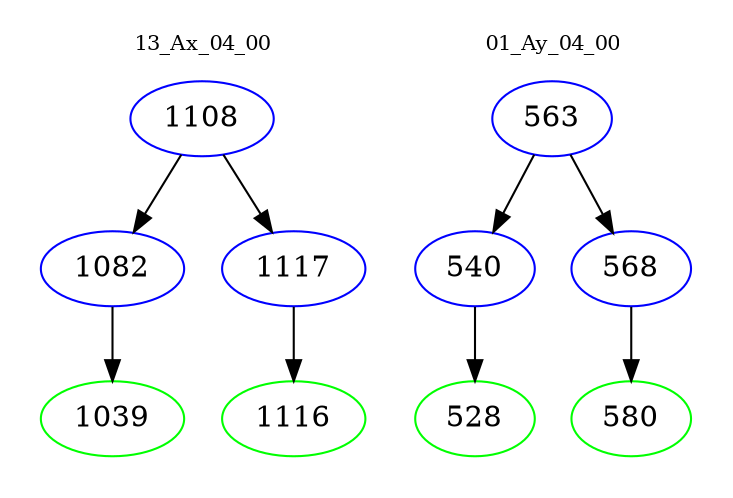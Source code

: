 digraph{
subgraph cluster_0 {
color = white
label = "13_Ax_04_00";
fontsize=10;
T0_1108 [label="1108", color="blue"]
T0_1108 -> T0_1082 [color="black"]
T0_1082 [label="1082", color="blue"]
T0_1082 -> T0_1039 [color="black"]
T0_1039 [label="1039", color="green"]
T0_1108 -> T0_1117 [color="black"]
T0_1117 [label="1117", color="blue"]
T0_1117 -> T0_1116 [color="black"]
T0_1116 [label="1116", color="green"]
}
subgraph cluster_1 {
color = white
label = "01_Ay_04_00";
fontsize=10;
T1_563 [label="563", color="blue"]
T1_563 -> T1_540 [color="black"]
T1_540 [label="540", color="blue"]
T1_540 -> T1_528 [color="black"]
T1_528 [label="528", color="green"]
T1_563 -> T1_568 [color="black"]
T1_568 [label="568", color="blue"]
T1_568 -> T1_580 [color="black"]
T1_580 [label="580", color="green"]
}
}
